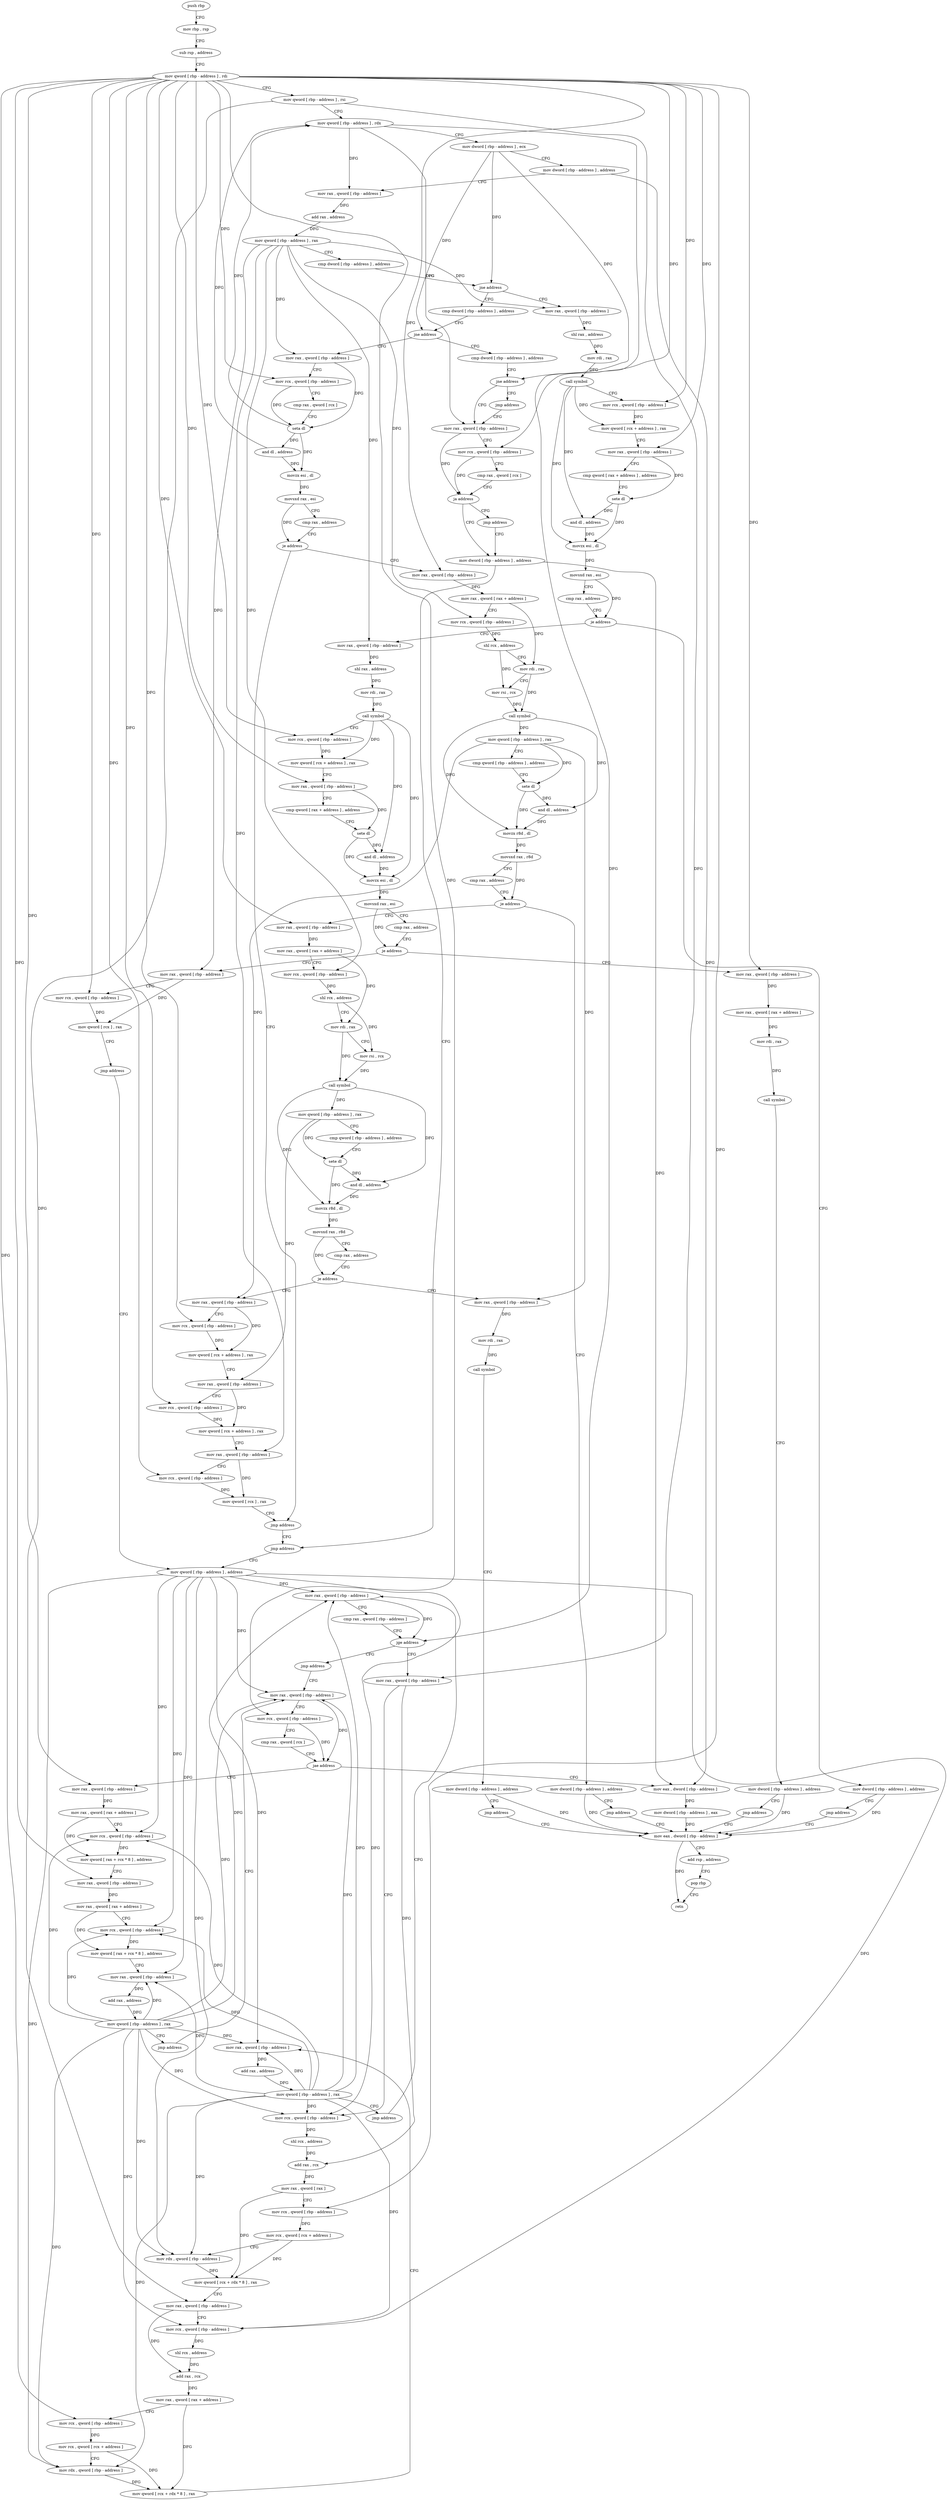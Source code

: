 digraph "func" {
"4280512" [label = "push rbp" ]
"4280513" [label = "mov rbp , rsp" ]
"4280516" [label = "sub rsp , address" ]
"4280520" [label = "mov qword [ rbp - address ] , rdi" ]
"4280524" [label = "mov qword [ rbp - address ] , rsi" ]
"4280528" [label = "mov qword [ rbp - address ] , rdx" ]
"4280532" [label = "mov dword [ rbp - address ] , ecx" ]
"4280535" [label = "mov dword [ rbp - address ] , address" ]
"4280542" [label = "mov rax , qword [ rbp - address ]" ]
"4280546" [label = "add rax , address" ]
"4280552" [label = "mov qword [ rbp - address ] , rax" ]
"4280556" [label = "cmp dword [ rbp - address ] , address" ]
"4280560" [label = "jne address" ]
"4280732" [label = "cmp dword [ rbp - address ] , address" ]
"4280566" [label = "mov rax , qword [ rbp - address ]" ]
"4280736" [label = "jne address" ]
"4280969" [label = "cmp dword [ rbp - address ] , address" ]
"4280742" [label = "mov rax , qword [ rbp - address ]" ]
"4280570" [label = "shl rax , address" ]
"4280574" [label = "mov rdi , rax" ]
"4280577" [label = "call symbol" ]
"4280582" [label = "mov rcx , qword [ rbp - address ]" ]
"4280586" [label = "mov qword [ rcx + address ] , rax" ]
"4280590" [label = "mov rax , qword [ rbp - address ]" ]
"4280594" [label = "cmp qword [ rax + address ] , address" ]
"4280599" [label = "sete dl" ]
"4280602" [label = "and dl , address" ]
"4280605" [label = "movzx esi , dl" ]
"4280608" [label = "movsxd rax , esi" ]
"4280611" [label = "cmp rax , address" ]
"4280615" [label = "je address" ]
"4280633" [label = "mov rax , qword [ rbp - address ]" ]
"4280621" [label = "mov dword [ rbp - address ] , address" ]
"4280973" [label = "jne address" ]
"4280984" [label = "mov rax , qword [ rbp - address ]" ]
"4280979" [label = "jmp address" ]
"4280746" [label = "mov rcx , qword [ rbp - address ]" ]
"4280750" [label = "cmp rax , qword [ rcx ]" ]
"4280753" [label = "seta dl" ]
"4280756" [label = "and dl , address" ]
"4280759" [label = "movzx esi , dl" ]
"4280762" [label = "movsxd rax , esi" ]
"4280765" [label = "cmp rax , address" ]
"4280769" [label = "je address" ]
"4280964" [label = "jmp address" ]
"4280775" [label = "mov rax , qword [ rbp - address ]" ]
"4280637" [label = "shl rax , address" ]
"4280641" [label = "mov rdi , rax" ]
"4280644" [label = "call symbol" ]
"4280649" [label = "mov rcx , qword [ rbp - address ]" ]
"4280653" [label = "mov qword [ rcx + address ] , rax" ]
"4280657" [label = "mov rax , qword [ rbp - address ]" ]
"4280661" [label = "cmp qword [ rax + address ] , address" ]
"4280666" [label = "sete dl" ]
"4280669" [label = "and dl , address" ]
"4280672" [label = "movzx esi , dl" ]
"4280675" [label = "movsxd rax , esi" ]
"4280678" [label = "cmp rax , address" ]
"4280682" [label = "je address" ]
"4280716" [label = "mov rax , qword [ rbp - address ]" ]
"4280688" [label = "mov rax , qword [ rbp - address ]" ]
"4280628" [label = "jmp address" ]
"4281215" [label = "mov eax , dword [ rbp - address ]" ]
"4280988" [label = "mov rcx , qword [ rbp - address ]" ]
"4280992" [label = "cmp rax , qword [ rcx ]" ]
"4280995" [label = "ja address" ]
"4281006" [label = "mov dword [ rbp - address ] , address" ]
"4281001" [label = "jmp address" ]
"4281013" [label = "jmp address" ]
"4280779" [label = "mov rax , qword [ rax + address ]" ]
"4280783" [label = "mov rcx , qword [ rbp - address ]" ]
"4280787" [label = "shl rcx , address" ]
"4280791" [label = "mov rdi , rax" ]
"4280794" [label = "mov rsi , rcx" ]
"4280797" [label = "call symbol" ]
"4280802" [label = "mov qword [ rbp - address ] , rax" ]
"4280806" [label = "cmp qword [ rbp - address ] , address" ]
"4280811" [label = "sete dl" ]
"4280814" [label = "and dl , address" ]
"4280817" [label = "movzx r8d , dl" ]
"4280821" [label = "movsxd rax , r8d" ]
"4280824" [label = "cmp rax , address" ]
"4280828" [label = "je address" ]
"4280846" [label = "mov rax , qword [ rbp - address ]" ]
"4280834" [label = "mov dword [ rbp - address ] , address" ]
"4280720" [label = "mov rcx , qword [ rbp - address ]" ]
"4280724" [label = "mov qword [ rcx ] , rax" ]
"4280727" [label = "jmp address" ]
"4281018" [label = "mov qword [ rbp - address ] , address" ]
"4280692" [label = "mov rax , qword [ rax + address ]" ]
"4280696" [label = "mov rdi , rax" ]
"4280699" [label = "call symbol" ]
"4280704" [label = "mov dword [ rbp - address ] , address" ]
"4280711" [label = "jmp address" ]
"4281218" [label = "add rsp , address" ]
"4281222" [label = "pop rbp" ]
"4281223" [label = "retn" ]
"4280850" [label = "mov rax , qword [ rax + address ]" ]
"4280854" [label = "mov rcx , qword [ rbp - address ]" ]
"4280858" [label = "shl rcx , address" ]
"4280862" [label = "mov rdi , rax" ]
"4280865" [label = "mov rsi , rcx" ]
"4280868" [label = "call symbol" ]
"4280873" [label = "mov qword [ rbp - address ] , rax" ]
"4280877" [label = "cmp qword [ rbp - address ] , address" ]
"4280882" [label = "sete dl" ]
"4280885" [label = "and dl , address" ]
"4280888" [label = "movzx r8d , dl" ]
"4280892" [label = "movsxd rax , r8d" ]
"4280895" [label = "cmp rax , address" ]
"4280899" [label = "je address" ]
"4280929" [label = "mov rax , qword [ rbp - address ]" ]
"4280905" [label = "mov rax , qword [ rbp - address ]" ]
"4280841" [label = "jmp address" ]
"4281026" [label = "mov rax , qword [ rbp - address ]" ]
"4280933" [label = "mov rcx , qword [ rbp - address ]" ]
"4280937" [label = "mov qword [ rcx + address ] , rax" ]
"4280941" [label = "mov rax , qword [ rbp - address ]" ]
"4280945" [label = "mov rcx , qword [ rbp - address ]" ]
"4280949" [label = "mov qword [ rcx + address ] , rax" ]
"4280953" [label = "mov rax , qword [ rbp - address ]" ]
"4280957" [label = "mov rcx , qword [ rbp - address ]" ]
"4280961" [label = "mov qword [ rcx ] , rax" ]
"4280909" [label = "mov rdi , rax" ]
"4280912" [label = "call symbol" ]
"4280917" [label = "mov dword [ rbp - address ] , address" ]
"4280924" [label = "jmp address" ]
"4281128" [label = "jmp address" ]
"4281133" [label = "mov rax , qword [ rbp - address ]" ]
"4281040" [label = "mov rax , qword [ rbp - address ]" ]
"4281044" [label = "mov rcx , qword [ rbp - address ]" ]
"4281048" [label = "shl rcx , address" ]
"4281052" [label = "add rax , rcx" ]
"4281055" [label = "mov rax , qword [ rax ]" ]
"4281058" [label = "mov rcx , qword [ rbp - address ]" ]
"4281062" [label = "mov rcx , qword [ rcx + address ]" ]
"4281066" [label = "mov rdx , qword [ rbp - address ]" ]
"4281070" [label = "mov qword [ rcx + rdx * 8 ] , rax" ]
"4281074" [label = "mov rax , qword [ rbp - address ]" ]
"4281078" [label = "mov rcx , qword [ rbp - address ]" ]
"4281082" [label = "shl rcx , address" ]
"4281086" [label = "add rax , rcx" ]
"4281089" [label = "mov rax , qword [ rax + address ]" ]
"4281093" [label = "mov rcx , qword [ rbp - address ]" ]
"4281097" [label = "mov rcx , qword [ rcx + address ]" ]
"4281101" [label = "mov rdx , qword [ rbp - address ]" ]
"4281105" [label = "mov qword [ rcx + rdx * 8 ] , rax" ]
"4281109" [label = "mov rax , qword [ rbp - address ]" ]
"4281113" [label = "add rax , address" ]
"4281119" [label = "mov qword [ rbp - address ] , rax" ]
"4281123" [label = "jmp address" ]
"4281137" [label = "mov rcx , qword [ rbp - address ]" ]
"4281141" [label = "cmp rax , qword [ rcx ]" ]
"4281144" [label = "jae address" ]
"4281209" [label = "mov eax , dword [ rbp - address ]" ]
"4281150" [label = "mov rax , qword [ rbp - address ]" ]
"4281030" [label = "cmp rax , qword [ rbp - address ]" ]
"4281034" [label = "jge address" ]
"4281212" [label = "mov dword [ rbp - address ] , eax" ]
"4281154" [label = "mov rax , qword [ rax + address ]" ]
"4281158" [label = "mov rcx , qword [ rbp - address ]" ]
"4281162" [label = "mov qword [ rax + rcx * 8 ] , address" ]
"4281170" [label = "mov rax , qword [ rbp - address ]" ]
"4281174" [label = "mov rax , qword [ rax + address ]" ]
"4281178" [label = "mov rcx , qword [ rbp - address ]" ]
"4281182" [label = "mov qword [ rax + rcx * 8 ] , address" ]
"4281190" [label = "mov rax , qword [ rbp - address ]" ]
"4281194" [label = "add rax , address" ]
"4281200" [label = "mov qword [ rbp - address ] , rax" ]
"4281204" [label = "jmp address" ]
"4280512" -> "4280513" [ label = "CFG" ]
"4280513" -> "4280516" [ label = "CFG" ]
"4280516" -> "4280520" [ label = "CFG" ]
"4280520" -> "4280524" [ label = "CFG" ]
"4280520" -> "4280582" [ label = "DFG" ]
"4280520" -> "4280590" [ label = "DFG" ]
"4280520" -> "4280746" [ label = "DFG" ]
"4280520" -> "4280649" [ label = "DFG" ]
"4280520" -> "4280657" [ label = "DFG" ]
"4280520" -> "4280988" [ label = "DFG" ]
"4280520" -> "4280775" [ label = "DFG" ]
"4280520" -> "4280720" [ label = "DFG" ]
"4280520" -> "4280688" [ label = "DFG" ]
"4280520" -> "4280846" [ label = "DFG" ]
"4280520" -> "4280933" [ label = "DFG" ]
"4280520" -> "4280945" [ label = "DFG" ]
"4280520" -> "4280957" [ label = "DFG" ]
"4280520" -> "4281058" [ label = "DFG" ]
"4280520" -> "4281093" [ label = "DFG" ]
"4280520" -> "4281137" [ label = "DFG" ]
"4280520" -> "4281150" [ label = "DFG" ]
"4280520" -> "4281170" [ label = "DFG" ]
"4280524" -> "4280528" [ label = "CFG" ]
"4280524" -> "4281040" [ label = "DFG" ]
"4280524" -> "4281074" [ label = "DFG" ]
"4280528" -> "4280532" [ label = "CFG" ]
"4280528" -> "4280542" [ label = "DFG" ]
"4280528" -> "4280984" [ label = "DFG" ]
"4280528" -> "4281034" [ label = "DFG" ]
"4280532" -> "4280535" [ label = "CFG" ]
"4280532" -> "4280560" [ label = "DFG" ]
"4280532" -> "4280736" [ label = "DFG" ]
"4280532" -> "4280973" [ label = "DFG" ]
"4280535" -> "4280542" [ label = "CFG" ]
"4280535" -> "4281209" [ label = "DFG" ]
"4280542" -> "4280546" [ label = "DFG" ]
"4280546" -> "4280552" [ label = "DFG" ]
"4280552" -> "4280556" [ label = "CFG" ]
"4280552" -> "4280566" [ label = "DFG" ]
"4280552" -> "4280742" [ label = "DFG" ]
"4280552" -> "4280633" [ label = "DFG" ]
"4280552" -> "4280783" [ label = "DFG" ]
"4280552" -> "4280716" [ label = "DFG" ]
"4280552" -> "4280854" [ label = "DFG" ]
"4280552" -> "4280953" [ label = "DFG" ]
"4280556" -> "4280560" [ label = "CFG" ]
"4280560" -> "4280732" [ label = "CFG" ]
"4280560" -> "4280566" [ label = "CFG" ]
"4280732" -> "4280736" [ label = "CFG" ]
"4280566" -> "4280570" [ label = "DFG" ]
"4280736" -> "4280969" [ label = "CFG" ]
"4280736" -> "4280742" [ label = "CFG" ]
"4280969" -> "4280973" [ label = "CFG" ]
"4280742" -> "4280746" [ label = "CFG" ]
"4280742" -> "4280753" [ label = "DFG" ]
"4280570" -> "4280574" [ label = "DFG" ]
"4280574" -> "4280577" [ label = "DFG" ]
"4280577" -> "4280582" [ label = "CFG" ]
"4280577" -> "4280586" [ label = "DFG" ]
"4280577" -> "4280602" [ label = "DFG" ]
"4280577" -> "4280605" [ label = "DFG" ]
"4280582" -> "4280586" [ label = "DFG" ]
"4280586" -> "4280590" [ label = "CFG" ]
"4280590" -> "4280594" [ label = "CFG" ]
"4280590" -> "4280599" [ label = "DFG" ]
"4280594" -> "4280599" [ label = "CFG" ]
"4280599" -> "4280602" [ label = "DFG" ]
"4280599" -> "4280605" [ label = "DFG" ]
"4280602" -> "4280605" [ label = "DFG" ]
"4280605" -> "4280608" [ label = "DFG" ]
"4280608" -> "4280611" [ label = "CFG" ]
"4280608" -> "4280615" [ label = "DFG" ]
"4280611" -> "4280615" [ label = "CFG" ]
"4280615" -> "4280633" [ label = "CFG" ]
"4280615" -> "4280621" [ label = "CFG" ]
"4280633" -> "4280637" [ label = "DFG" ]
"4280621" -> "4280628" [ label = "CFG" ]
"4280621" -> "4281215" [ label = "DFG" ]
"4280973" -> "4280984" [ label = "CFG" ]
"4280973" -> "4280979" [ label = "CFG" ]
"4280984" -> "4280988" [ label = "CFG" ]
"4280984" -> "4280995" [ label = "DFG" ]
"4280979" -> "4280984" [ label = "CFG" ]
"4280746" -> "4280750" [ label = "CFG" ]
"4280746" -> "4280753" [ label = "DFG" ]
"4280750" -> "4280753" [ label = "CFG" ]
"4280753" -> "4280756" [ label = "DFG" ]
"4280753" -> "4280528" [ label = "DFG" ]
"4280753" -> "4280759" [ label = "DFG" ]
"4280756" -> "4280759" [ label = "DFG" ]
"4280756" -> "4280528" [ label = "DFG" ]
"4280759" -> "4280762" [ label = "DFG" ]
"4280762" -> "4280765" [ label = "CFG" ]
"4280762" -> "4280769" [ label = "DFG" ]
"4280765" -> "4280769" [ label = "CFG" ]
"4280769" -> "4280964" [ label = "CFG" ]
"4280769" -> "4280775" [ label = "CFG" ]
"4280964" -> "4281013" [ label = "CFG" ]
"4280775" -> "4280779" [ label = "DFG" ]
"4280637" -> "4280641" [ label = "DFG" ]
"4280641" -> "4280644" [ label = "DFG" ]
"4280644" -> "4280649" [ label = "CFG" ]
"4280644" -> "4280653" [ label = "DFG" ]
"4280644" -> "4280669" [ label = "DFG" ]
"4280644" -> "4280672" [ label = "DFG" ]
"4280649" -> "4280653" [ label = "DFG" ]
"4280653" -> "4280657" [ label = "CFG" ]
"4280657" -> "4280661" [ label = "CFG" ]
"4280657" -> "4280666" [ label = "DFG" ]
"4280661" -> "4280666" [ label = "CFG" ]
"4280666" -> "4280669" [ label = "DFG" ]
"4280666" -> "4280672" [ label = "DFG" ]
"4280669" -> "4280672" [ label = "DFG" ]
"4280672" -> "4280675" [ label = "DFG" ]
"4280675" -> "4280678" [ label = "CFG" ]
"4280675" -> "4280682" [ label = "DFG" ]
"4280678" -> "4280682" [ label = "CFG" ]
"4280682" -> "4280716" [ label = "CFG" ]
"4280682" -> "4280688" [ label = "CFG" ]
"4280716" -> "4280720" [ label = "CFG" ]
"4280716" -> "4280724" [ label = "DFG" ]
"4280688" -> "4280692" [ label = "DFG" ]
"4280628" -> "4281215" [ label = "CFG" ]
"4281215" -> "4281218" [ label = "CFG" ]
"4281215" -> "4281223" [ label = "DFG" ]
"4280988" -> "4280992" [ label = "CFG" ]
"4280988" -> "4280995" [ label = "DFG" ]
"4280992" -> "4280995" [ label = "CFG" ]
"4280995" -> "4281006" [ label = "CFG" ]
"4280995" -> "4281001" [ label = "CFG" ]
"4281006" -> "4281013" [ label = "CFG" ]
"4281006" -> "4281209" [ label = "DFG" ]
"4281001" -> "4281006" [ label = "CFG" ]
"4281013" -> "4281018" [ label = "CFG" ]
"4280779" -> "4280783" [ label = "CFG" ]
"4280779" -> "4280791" [ label = "DFG" ]
"4280783" -> "4280787" [ label = "DFG" ]
"4280787" -> "4280791" [ label = "CFG" ]
"4280787" -> "4280794" [ label = "DFG" ]
"4280791" -> "4280794" [ label = "CFG" ]
"4280791" -> "4280797" [ label = "DFG" ]
"4280794" -> "4280797" [ label = "DFG" ]
"4280797" -> "4280802" [ label = "DFG" ]
"4280797" -> "4280814" [ label = "DFG" ]
"4280797" -> "4280817" [ label = "DFG" ]
"4280802" -> "4280806" [ label = "CFG" ]
"4280802" -> "4280811" [ label = "DFG" ]
"4280802" -> "4280929" [ label = "DFG" ]
"4280802" -> "4280905" [ label = "DFG" ]
"4280806" -> "4280811" [ label = "CFG" ]
"4280811" -> "4280814" [ label = "DFG" ]
"4280811" -> "4280817" [ label = "DFG" ]
"4280814" -> "4280817" [ label = "DFG" ]
"4280817" -> "4280821" [ label = "DFG" ]
"4280821" -> "4280824" [ label = "CFG" ]
"4280821" -> "4280828" [ label = "DFG" ]
"4280824" -> "4280828" [ label = "CFG" ]
"4280828" -> "4280846" [ label = "CFG" ]
"4280828" -> "4280834" [ label = "CFG" ]
"4280846" -> "4280850" [ label = "DFG" ]
"4280834" -> "4280841" [ label = "CFG" ]
"4280834" -> "4281215" [ label = "DFG" ]
"4280720" -> "4280724" [ label = "DFG" ]
"4280724" -> "4280727" [ label = "CFG" ]
"4280727" -> "4281018" [ label = "CFG" ]
"4281018" -> "4281026" [ label = "DFG" ]
"4281018" -> "4281044" [ label = "DFG" ]
"4281018" -> "4281066" [ label = "DFG" ]
"4281018" -> "4281078" [ label = "DFG" ]
"4281018" -> "4281101" [ label = "DFG" ]
"4281018" -> "4281109" [ label = "DFG" ]
"4281018" -> "4281133" [ label = "DFG" ]
"4281018" -> "4281158" [ label = "DFG" ]
"4281018" -> "4281178" [ label = "DFG" ]
"4281018" -> "4281190" [ label = "DFG" ]
"4280692" -> "4280696" [ label = "DFG" ]
"4280696" -> "4280699" [ label = "DFG" ]
"4280699" -> "4280704" [ label = "CFG" ]
"4280704" -> "4280711" [ label = "CFG" ]
"4280704" -> "4281215" [ label = "DFG" ]
"4280711" -> "4281215" [ label = "CFG" ]
"4281218" -> "4281222" [ label = "CFG" ]
"4281222" -> "4281223" [ label = "CFG" ]
"4280850" -> "4280854" [ label = "CFG" ]
"4280850" -> "4280862" [ label = "DFG" ]
"4280854" -> "4280858" [ label = "DFG" ]
"4280858" -> "4280862" [ label = "CFG" ]
"4280858" -> "4280865" [ label = "DFG" ]
"4280862" -> "4280865" [ label = "CFG" ]
"4280862" -> "4280868" [ label = "DFG" ]
"4280865" -> "4280868" [ label = "DFG" ]
"4280868" -> "4280873" [ label = "DFG" ]
"4280868" -> "4280885" [ label = "DFG" ]
"4280868" -> "4280888" [ label = "DFG" ]
"4280873" -> "4280877" [ label = "CFG" ]
"4280873" -> "4280882" [ label = "DFG" ]
"4280873" -> "4280941" [ label = "DFG" ]
"4280877" -> "4280882" [ label = "CFG" ]
"4280882" -> "4280885" [ label = "DFG" ]
"4280882" -> "4280888" [ label = "DFG" ]
"4280885" -> "4280888" [ label = "DFG" ]
"4280888" -> "4280892" [ label = "DFG" ]
"4280892" -> "4280895" [ label = "CFG" ]
"4280892" -> "4280899" [ label = "DFG" ]
"4280895" -> "4280899" [ label = "CFG" ]
"4280899" -> "4280929" [ label = "CFG" ]
"4280899" -> "4280905" [ label = "CFG" ]
"4280929" -> "4280933" [ label = "CFG" ]
"4280929" -> "4280937" [ label = "DFG" ]
"4280905" -> "4280909" [ label = "DFG" ]
"4280841" -> "4281215" [ label = "CFG" ]
"4281026" -> "4281030" [ label = "CFG" ]
"4281026" -> "4281034" [ label = "DFG" ]
"4280933" -> "4280937" [ label = "DFG" ]
"4280937" -> "4280941" [ label = "CFG" ]
"4280941" -> "4280945" [ label = "CFG" ]
"4280941" -> "4280949" [ label = "DFG" ]
"4280945" -> "4280949" [ label = "DFG" ]
"4280949" -> "4280953" [ label = "CFG" ]
"4280953" -> "4280957" [ label = "CFG" ]
"4280953" -> "4280961" [ label = "DFG" ]
"4280957" -> "4280961" [ label = "DFG" ]
"4280961" -> "4280964" [ label = "CFG" ]
"4280909" -> "4280912" [ label = "DFG" ]
"4280912" -> "4280917" [ label = "CFG" ]
"4280917" -> "4280924" [ label = "CFG" ]
"4280917" -> "4281215" [ label = "DFG" ]
"4280924" -> "4281215" [ label = "CFG" ]
"4281128" -> "4281133" [ label = "CFG" ]
"4281133" -> "4281137" [ label = "CFG" ]
"4281133" -> "4281144" [ label = "DFG" ]
"4281040" -> "4281044" [ label = "CFG" ]
"4281040" -> "4281052" [ label = "DFG" ]
"4281044" -> "4281048" [ label = "DFG" ]
"4281048" -> "4281052" [ label = "DFG" ]
"4281052" -> "4281055" [ label = "DFG" ]
"4281055" -> "4281058" [ label = "CFG" ]
"4281055" -> "4281070" [ label = "DFG" ]
"4281058" -> "4281062" [ label = "DFG" ]
"4281062" -> "4281066" [ label = "CFG" ]
"4281062" -> "4281070" [ label = "DFG" ]
"4281066" -> "4281070" [ label = "DFG" ]
"4281070" -> "4281074" [ label = "CFG" ]
"4281074" -> "4281078" [ label = "CFG" ]
"4281074" -> "4281086" [ label = "DFG" ]
"4281078" -> "4281082" [ label = "DFG" ]
"4281082" -> "4281086" [ label = "DFG" ]
"4281086" -> "4281089" [ label = "DFG" ]
"4281089" -> "4281093" [ label = "CFG" ]
"4281089" -> "4281105" [ label = "DFG" ]
"4281093" -> "4281097" [ label = "DFG" ]
"4281097" -> "4281101" [ label = "CFG" ]
"4281097" -> "4281105" [ label = "DFG" ]
"4281101" -> "4281105" [ label = "DFG" ]
"4281105" -> "4281109" [ label = "CFG" ]
"4281109" -> "4281113" [ label = "DFG" ]
"4281113" -> "4281119" [ label = "DFG" ]
"4281119" -> "4281123" [ label = "CFG" ]
"4281119" -> "4281026" [ label = "DFG" ]
"4281119" -> "4281044" [ label = "DFG" ]
"4281119" -> "4281066" [ label = "DFG" ]
"4281119" -> "4281078" [ label = "DFG" ]
"4281119" -> "4281101" [ label = "DFG" ]
"4281119" -> "4281109" [ label = "DFG" ]
"4281119" -> "4281133" [ label = "DFG" ]
"4281119" -> "4281158" [ label = "DFG" ]
"4281119" -> "4281178" [ label = "DFG" ]
"4281119" -> "4281190" [ label = "DFG" ]
"4281123" -> "4281026" [ label = "CFG" ]
"4281137" -> "4281141" [ label = "CFG" ]
"4281137" -> "4281144" [ label = "DFG" ]
"4281141" -> "4281144" [ label = "CFG" ]
"4281144" -> "4281209" [ label = "CFG" ]
"4281144" -> "4281150" [ label = "CFG" ]
"4281209" -> "4281212" [ label = "DFG" ]
"4281150" -> "4281154" [ label = "DFG" ]
"4281030" -> "4281034" [ label = "CFG" ]
"4281034" -> "4281128" [ label = "CFG" ]
"4281034" -> "4281040" [ label = "CFG" ]
"4281212" -> "4281215" [ label = "DFG" ]
"4281154" -> "4281158" [ label = "CFG" ]
"4281154" -> "4281162" [ label = "DFG" ]
"4281158" -> "4281162" [ label = "DFG" ]
"4281162" -> "4281170" [ label = "CFG" ]
"4281170" -> "4281174" [ label = "DFG" ]
"4281174" -> "4281178" [ label = "CFG" ]
"4281174" -> "4281182" [ label = "DFG" ]
"4281178" -> "4281182" [ label = "DFG" ]
"4281182" -> "4281190" [ label = "CFG" ]
"4281190" -> "4281194" [ label = "DFG" ]
"4281194" -> "4281200" [ label = "DFG" ]
"4281200" -> "4281204" [ label = "CFG" ]
"4281200" -> "4281026" [ label = "DFG" ]
"4281200" -> "4281044" [ label = "DFG" ]
"4281200" -> "4281066" [ label = "DFG" ]
"4281200" -> "4281078" [ label = "DFG" ]
"4281200" -> "4281101" [ label = "DFG" ]
"4281200" -> "4281109" [ label = "DFG" ]
"4281200" -> "4281133" [ label = "DFG" ]
"4281200" -> "4281158" [ label = "DFG" ]
"4281200" -> "4281178" [ label = "DFG" ]
"4281200" -> "4281190" [ label = "DFG" ]
"4281204" -> "4281133" [ label = "CFG" ]
}
